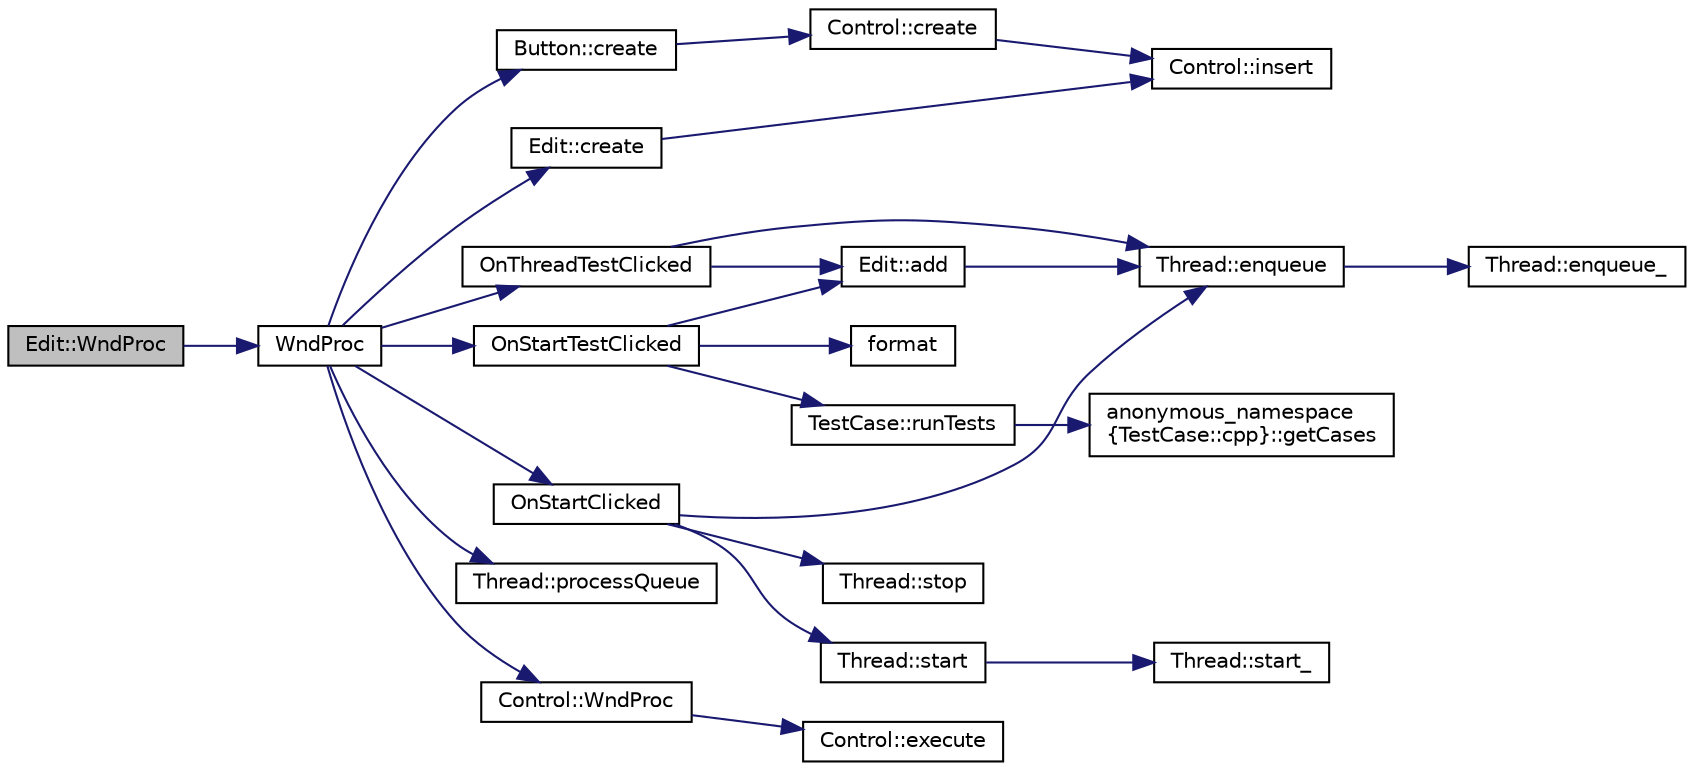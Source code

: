 digraph "Edit::WndProc"
{
 // INTERACTIVE_SVG=YES
 // LATEX_PDF_SIZE
  edge [fontname="Helvetica",fontsize="10",labelfontname="Helvetica",labelfontsize="10"];
  node [fontname="Helvetica",fontsize="10",shape=record];
  rankdir="LR";
  Node1 [label="Edit::WndProc",height=0.2,width=0.4,color="black", fillcolor="grey75", style="filled", fontcolor="black",tooltip=" "];
  Node1 -> Node2 [color="midnightblue",fontsize="10",style="solid",fontname="Helvetica"];
  Node2 [label="WndProc",height=0.2,width=0.4,color="black", fillcolor="white", style="filled",URL="$main_8cpp.html#a30a1e3b0304f1b083637664cbda94e72",tooltip="The declaration of the main message processing function."];
  Node2 -> Node3 [color="midnightblue",fontsize="10",style="solid",fontname="Helvetica"];
  Node3 [label="Button::create",height=0.2,width=0.4,color="black", fillcolor="white", style="filled",URL="$class_button.html#a4b47ae117b554b76c7681d0dc0f6b59a",tooltip=" "];
  Node3 -> Node4 [color="midnightblue",fontsize="10",style="solid",fontname="Helvetica"];
  Node4 [label="Control::create",height=0.2,width=0.4,color="black", fillcolor="white", style="filled",URL="$class_control.html#a5556f2e0a0d67ccba4981ddc8c39d2c3",tooltip=" "];
  Node4 -> Node5 [color="midnightblue",fontsize="10",style="solid",fontname="Helvetica"];
  Node5 [label="Control::insert",height=0.2,width=0.4,color="black", fillcolor="white", style="filled",URL="$class_control.html#af9a3acf49973e5a31594f30e979246b0",tooltip=" "];
  Node2 -> Node6 [color="midnightblue",fontsize="10",style="solid",fontname="Helvetica"];
  Node6 [label="Edit::create",height=0.2,width=0.4,color="black", fillcolor="white", style="filled",URL="$class_edit.html#ab18ca6e3077d72996f0599d984283636",tooltip=" "];
  Node6 -> Node5 [color="midnightblue",fontsize="10",style="solid",fontname="Helvetica"];
  Node2 -> Node7 [color="midnightblue",fontsize="10",style="solid",fontname="Helvetica"];
  Node7 [label="OnStartClicked",height=0.2,width=0.4,color="black", fillcolor="white", style="filled",URL="$main_8cpp.html#abdf0523e10fae27868b24d21a841e926",tooltip="All the magic is here :-)"];
  Node7 -> Node8 [color="midnightblue",fontsize="10",style="solid",fontname="Helvetica"];
  Node8 [label="Thread::enqueue",height=0.2,width=0.4,color="black", fillcolor="white", style="filled",URL="$class_thread.html#abf7db5b09bd25b345e80577f71321ee9",tooltip="The code that will be enqued in the threads task queue."];
  Node8 -> Node9 [color="midnightblue",fontsize="10",style="solid",fontname="Helvetica"];
  Node9 [label="Thread::enqueue_",height=0.2,width=0.4,color="black", fillcolor="white", style="filled",URL="$class_thread.html#a3ee4bd6db78554c9ea75cf242b8ae273",tooltip="push the functor in the queue"];
  Node7 -> Node10 [color="midnightblue",fontsize="10",style="solid",fontname="Helvetica"];
  Node10 [label="Thread::start",height=0.2,width=0.4,color="black", fillcolor="white", style="filled",URL="$class_thread.html#ada9adb041744058adc9abb1744e86c5d",tooltip="The code that will be executed, after the new Thread is started."];
  Node10 -> Node11 [color="midnightblue",fontsize="10",style="solid",fontname="Helvetica"];
  Node11 [label="Thread::start_",height=0.2,width=0.4,color="black", fillcolor="white", style="filled",URL="$class_thread.html#af1a12dd97c3644116d394f655ca63c86",tooltip=" "];
  Node7 -> Node12 [color="midnightblue",fontsize="10",style="solid",fontname="Helvetica"];
  Node12 [label="Thread::stop",height=0.2,width=0.4,color="black", fillcolor="white", style="filled",URL="$class_thread.html#abd50159ecd409936f454c2321f673616",tooltip="Method to stop the Trhead."];
  Node2 -> Node13 [color="midnightblue",fontsize="10",style="solid",fontname="Helvetica"];
  Node13 [label="OnStartTestClicked",height=0.2,width=0.4,color="black", fillcolor="white", style="filled",URL="$main_8cpp.html#a1870be22060f25a2595afa09934e9784",tooltip=" "];
  Node13 -> Node14 [color="midnightblue",fontsize="10",style="solid",fontname="Helvetica"];
  Node14 [label="Edit::add",height=0.2,width=0.4,color="black", fillcolor="white", style="filled",URL="$class_edit.html#a3ced1bcf14de542e25d512991bcfed2f",tooltip=" "];
  Node14 -> Node8 [color="midnightblue",fontsize="10",style="solid",fontname="Helvetica"];
  Node13 -> Node15 [color="midnightblue",fontsize="10",style="solid",fontname="Helvetica"];
  Node15 [label="format",height=0.2,width=0.4,color="black", fillcolor="white", style="filled",URL="$output_8hpp.html#a40ccb49bbe6f7e94ed2bc2dc6cd7e8d0",tooltip=" "];
  Node13 -> Node16 [color="midnightblue",fontsize="10",style="solid",fontname="Helvetica"];
  Node16 [label="TestCase::runTests",height=0.2,width=0.4,color="black", fillcolor="white", style="filled",URL="$class_test_case.html#a67dbda1a6ccebdf1c834c54fce361a6a",tooltip=" "];
  Node16 -> Node17 [color="midnightblue",fontsize="10",style="solid",fontname="Helvetica"];
  Node17 [label="anonymous_namespace\l\{TestCase::cpp\}::getCases",height=0.2,width=0.4,color="black", fillcolor="white", style="filled",URL="$namespaceanonymous__namespace_02_test_case_8cpp_03.html#a4073e77346d8adea8ac92f2e309de1aa",tooltip=" "];
  Node2 -> Node18 [color="midnightblue",fontsize="10",style="solid",fontname="Helvetica"];
  Node18 [label="OnThreadTestClicked",height=0.2,width=0.4,color="black", fillcolor="white", style="filled",URL="$main_8cpp.html#a6e6bef72e348d49296a2aa278ce80ca6",tooltip="Thread-Test-Button event handler."];
  Node18 -> Node14 [color="midnightblue",fontsize="10",style="solid",fontname="Helvetica"];
  Node18 -> Node8 [color="midnightblue",fontsize="10",style="solid",fontname="Helvetica"];
  Node2 -> Node19 [color="midnightblue",fontsize="10",style="solid",fontname="Helvetica"];
  Node19 [label="Thread::processQueue",height=0.2,width=0.4,color="black", fillcolor="white", style="filled",URL="$class_thread.html#af0bd96245e2b765b410f8dd2d1aeeb69",tooltip="Processes maxElements in the running thread."];
  Node2 -> Node20 [color="midnightblue",fontsize="10",style="solid",fontname="Helvetica"];
  Node20 [label="Control::WndProc",height=0.2,width=0.4,color="black", fillcolor="white", style="filled",URL="$class_control.html#ad3f4aface35bcd0fd170ac854db36431",tooltip=" "];
  Node20 -> Node21 [color="midnightblue",fontsize="10",style="solid",fontname="Helvetica"];
  Node21 [label="Control::execute",height=0.2,width=0.4,color="black", fillcolor="white", style="filled",URL="$class_control.html#ad2a1ce33f8bb652934af8d1c39ca7351",tooltip=" "];
}
